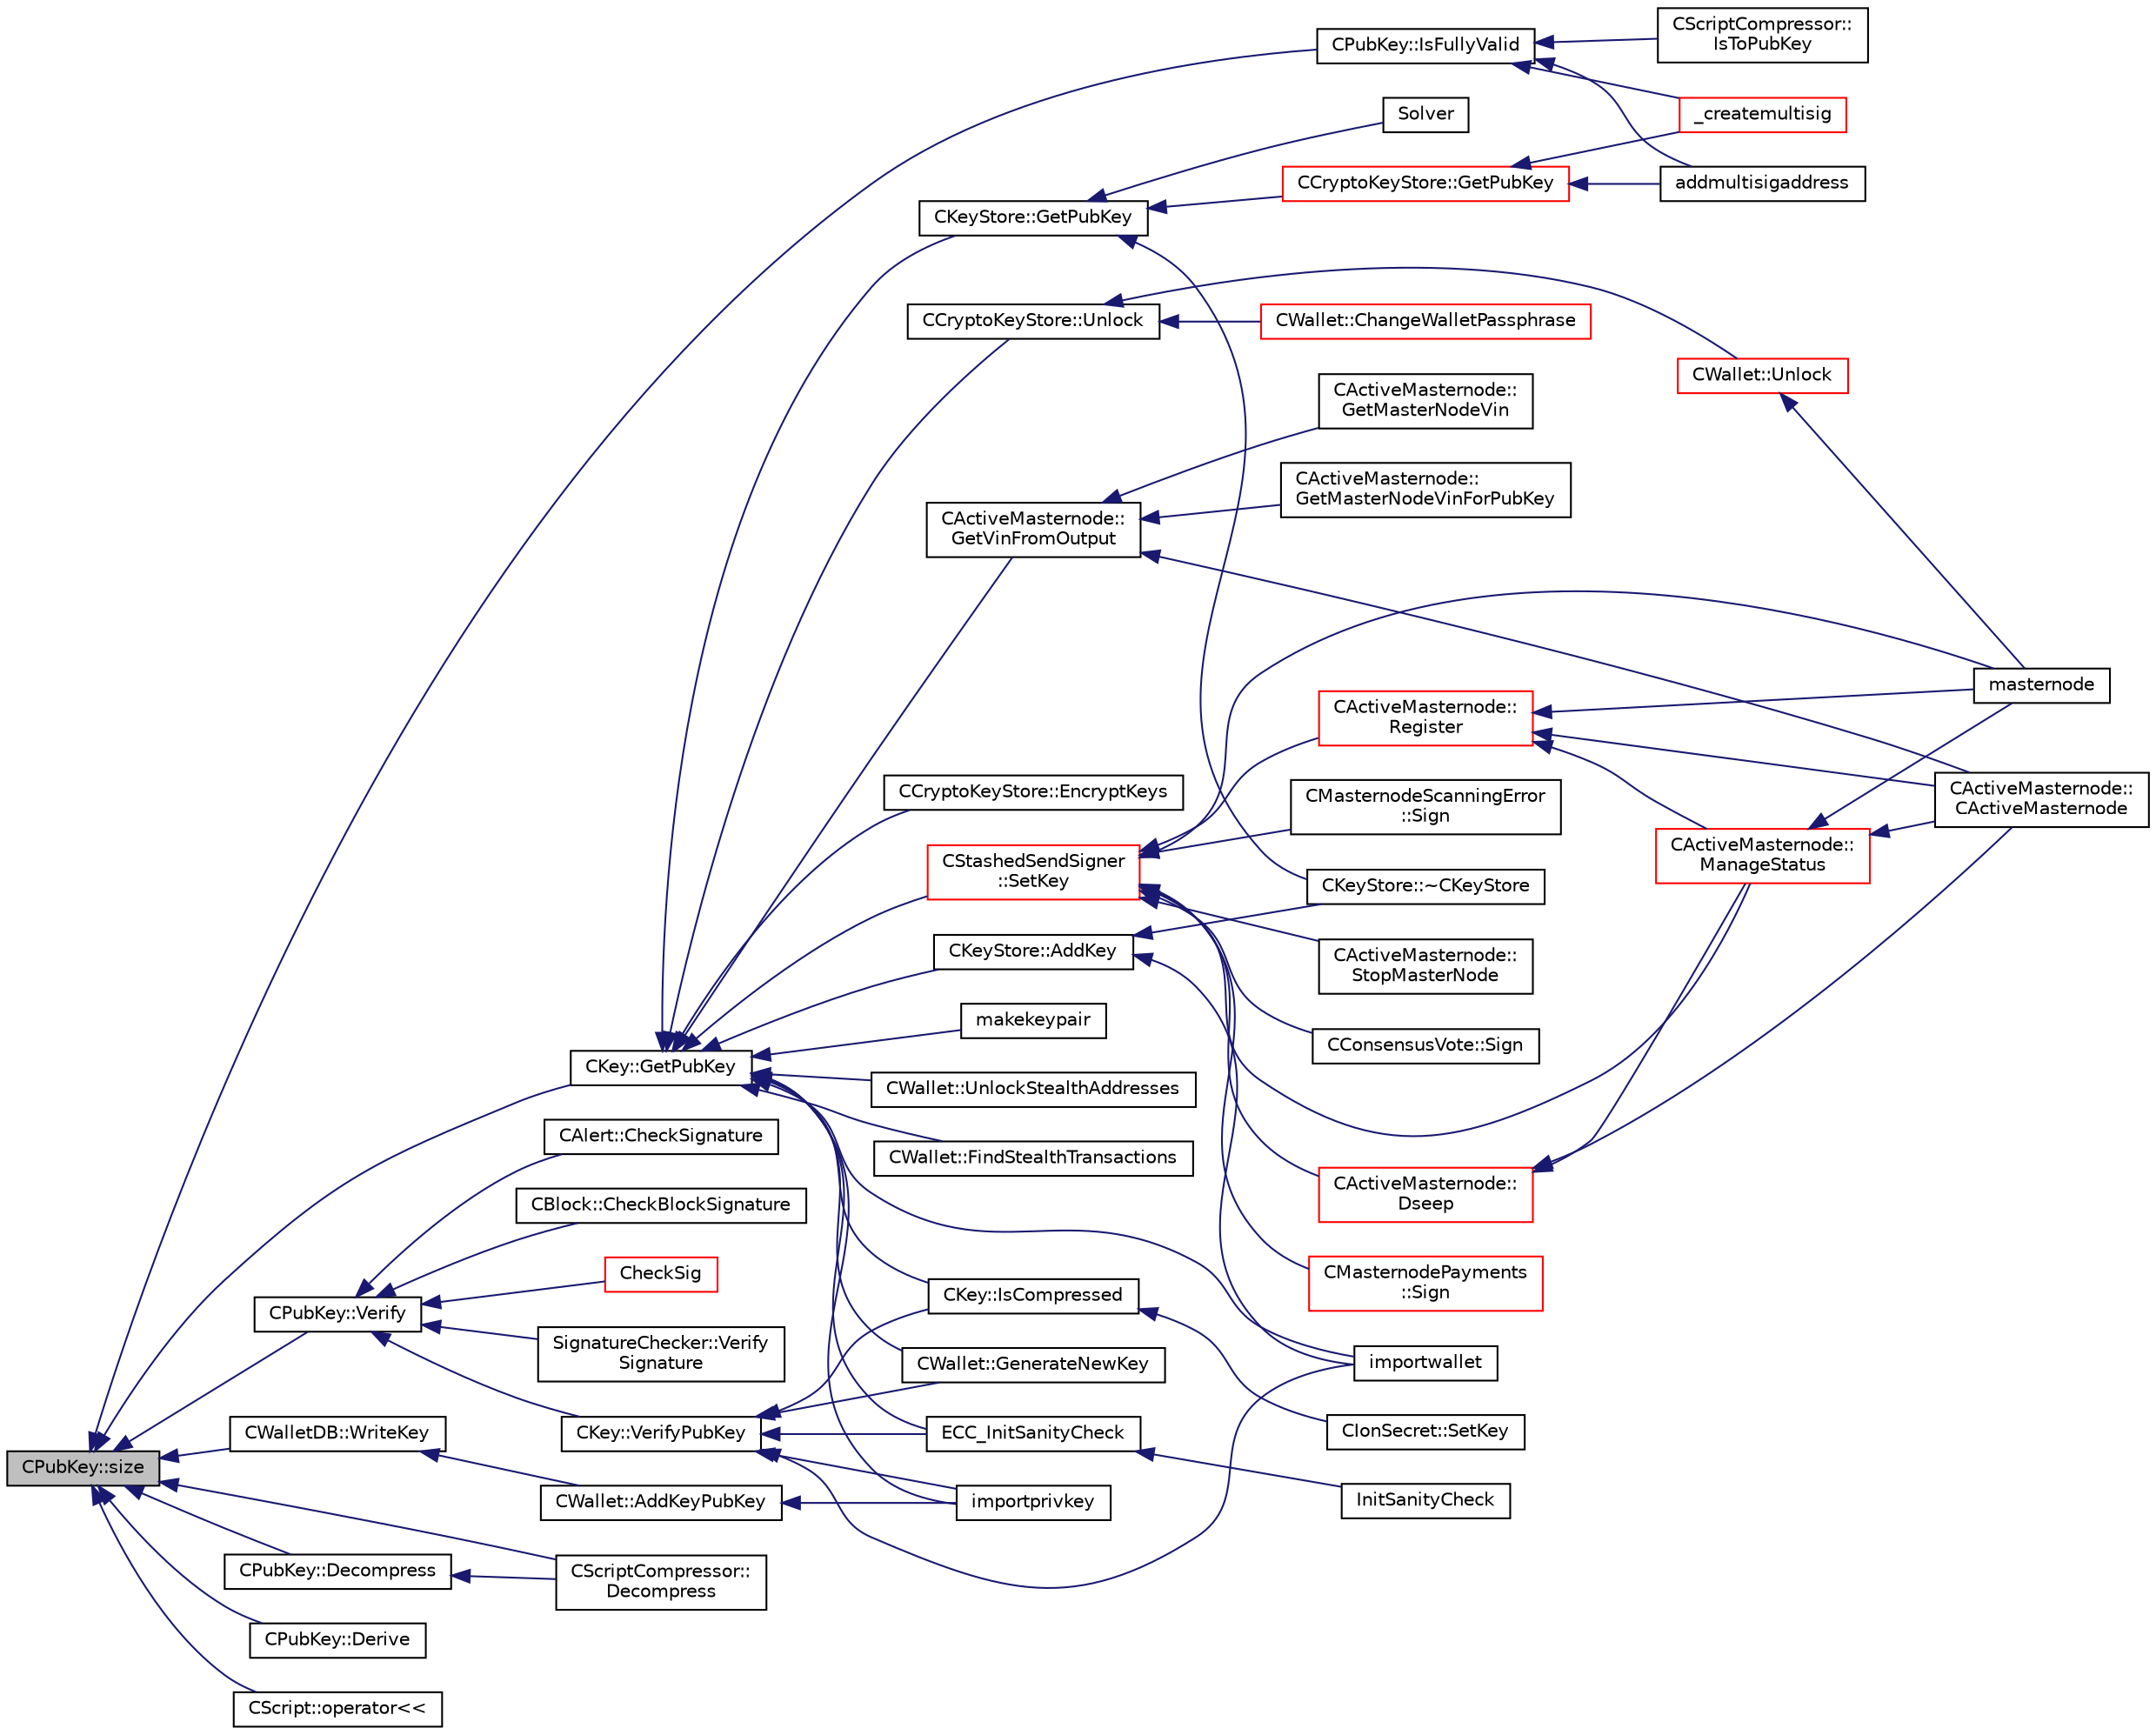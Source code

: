 digraph "CPubKey::size"
{
  edge [fontname="Helvetica",fontsize="10",labelfontname="Helvetica",labelfontsize="10"];
  node [fontname="Helvetica",fontsize="10",shape=record];
  rankdir="LR";
  Node520 [label="CPubKey::size",height=0.2,width=0.4,color="black", fillcolor="grey75", style="filled", fontcolor="black"];
  Node520 -> Node521 [dir="back",color="midnightblue",fontsize="10",style="solid",fontname="Helvetica"];
  Node521 [label="CKey::GetPubKey",height=0.2,width=0.4,color="black", fillcolor="white", style="filled",URL="$d2/d63/class_c_key.html#aa1085c59603a62db6ec776300f250337"];
  Node521 -> Node522 [dir="back",color="midnightblue",fontsize="10",style="solid",fontname="Helvetica"];
  Node522 [label="CActiveMasternode::\lGetVinFromOutput",height=0.2,width=0.4,color="black", fillcolor="white", style="filled",URL="$d9/d29/class_c_active_masternode.html#abc2ae1e24001f80ace4bbea2b6453944"];
  Node522 -> Node523 [dir="back",color="midnightblue",fontsize="10",style="solid",fontname="Helvetica"];
  Node523 [label="CActiveMasternode::\lGetMasterNodeVin",height=0.2,width=0.4,color="black", fillcolor="white", style="filled",URL="$d9/d29/class_c_active_masternode.html#adc93036b86ee9ef6abe5e0b783a51283"];
  Node522 -> Node524 [dir="back",color="midnightblue",fontsize="10",style="solid",fontname="Helvetica"];
  Node524 [label="CActiveMasternode::\lGetMasterNodeVinForPubKey",height=0.2,width=0.4,color="black", fillcolor="white", style="filled",URL="$d9/d29/class_c_active_masternode.html#ada17e6bbfd69a3acf166b49c10365da4"];
  Node522 -> Node525 [dir="back",color="midnightblue",fontsize="10",style="solid",fontname="Helvetica"];
  Node525 [label="CActiveMasternode::\lCActiveMasternode",height=0.2,width=0.4,color="black", fillcolor="white", style="filled",URL="$d9/d29/class_c_active_masternode.html#a7ffb946d1b2aad0054d3b3efce8c0543"];
  Node521 -> Node526 [dir="back",color="midnightblue",fontsize="10",style="solid",fontname="Helvetica"];
  Node526 [label="CCryptoKeyStore::Unlock",height=0.2,width=0.4,color="black", fillcolor="white", style="filled",URL="$db/dad/class_c_crypto_key_store.html#a81bd70e18aa75f566526620a74f9cd88"];
  Node526 -> Node527 [dir="back",color="midnightblue",fontsize="10",style="solid",fontname="Helvetica"];
  Node527 [label="CWallet::Unlock",height=0.2,width=0.4,color="red", fillcolor="white", style="filled",URL="$d2/de5/class_c_wallet.html#a654ae5a3a7c4c7c7bfd271f108781b40"];
  Node527 -> Node535 [dir="back",color="midnightblue",fontsize="10",style="solid",fontname="Helvetica"];
  Node535 [label="masternode",height=0.2,width=0.4,color="black", fillcolor="white", style="filled",URL="$d5/d6b/rpcstashedsend_8cpp.html#a30609e443aeb47c29ed0878d16b1b5e1"];
  Node526 -> Node537 [dir="back",color="midnightblue",fontsize="10",style="solid",fontname="Helvetica"];
  Node537 [label="CWallet::ChangeWalletPassphrase",height=0.2,width=0.4,color="red", fillcolor="white", style="filled",URL="$d2/de5/class_c_wallet.html#a4abcec3066e7c462f4564c159fc15031"];
  Node521 -> Node540 [dir="back",color="midnightblue",fontsize="10",style="solid",fontname="Helvetica"];
  Node540 [label="CCryptoKeyStore::EncryptKeys",height=0.2,width=0.4,color="black", fillcolor="white", style="filled",URL="$db/dad/class_c_crypto_key_store.html#a8c0f6b63fb04193df16243c4459b7c61"];
  Node521 -> Node541 [dir="back",color="midnightblue",fontsize="10",style="solid",fontname="Helvetica"];
  Node541 [label="ECC_InitSanityCheck",height=0.2,width=0.4,color="black", fillcolor="white", style="filled",URL="$de/de5/key_8h.html#a55cc40f04bf887c1000667caccb0684a",tooltip="Check that required EC support is available at runtime. "];
  Node541 -> Node542 [dir="back",color="midnightblue",fontsize="10",style="solid",fontname="Helvetica"];
  Node542 [label="InitSanityCheck",height=0.2,width=0.4,color="black", fillcolor="white", style="filled",URL="$d0/dc9/init_8cpp.html#a878797b40fb8eb0d7f330a41d7742d11",tooltip="Sanity checks Ensure that Ion is running in a usable environment with all necessary library support..."];
  Node521 -> Node543 [dir="back",color="midnightblue",fontsize="10",style="solid",fontname="Helvetica"];
  Node543 [label="CKey::IsCompressed",height=0.2,width=0.4,color="black", fillcolor="white", style="filled",URL="$d2/d63/class_c_key.html#a96b017433a65335775cf3807d73f85ce"];
  Node543 -> Node544 [dir="back",color="midnightblue",fontsize="10",style="solid",fontname="Helvetica"];
  Node544 [label="CIonSecret::SetKey",height=0.2,width=0.4,color="black", fillcolor="white", style="filled",URL="$d3/d88/class_c_ion_secret.html#af28cc32f79cc793418e810e8ae12e25e"];
  Node521 -> Node545 [dir="back",color="midnightblue",fontsize="10",style="solid",fontname="Helvetica"];
  Node545 [label="CKeyStore::GetPubKey",height=0.2,width=0.4,color="black", fillcolor="white", style="filled",URL="$d0/dc3/class_c_key_store.html#ab83687ea4c9df138b21f6ec3e9809f42"];
  Node545 -> Node546 [dir="back",color="midnightblue",fontsize="10",style="solid",fontname="Helvetica"];
  Node546 [label="CCryptoKeyStore::GetPubKey",height=0.2,width=0.4,color="red", fillcolor="white", style="filled",URL="$db/dad/class_c_crypto_key_store.html#a20b474adfe6900bb36cd4fd6f9c31380"];
  Node546 -> Node558 [dir="back",color="midnightblue",fontsize="10",style="solid",fontname="Helvetica"];
  Node558 [label="_createmultisig",height=0.2,width=0.4,color="red", fillcolor="white", style="filled",URL="$df/d1d/rpcwallet_8cpp.html#aca53a9372c92e81fc665cbdeb8fcdbc5"];
  Node546 -> Node560 [dir="back",color="midnightblue",fontsize="10",style="solid",fontname="Helvetica"];
  Node560 [label="addmultisigaddress",height=0.2,width=0.4,color="black", fillcolor="white", style="filled",URL="$df/d1d/rpcwallet_8cpp.html#a01e8a83cbd4209f10c71719383d7ca2d"];
  Node545 -> Node561 [dir="back",color="midnightblue",fontsize="10",style="solid",fontname="Helvetica"];
  Node561 [label="CKeyStore::~CKeyStore",height=0.2,width=0.4,color="black", fillcolor="white", style="filled",URL="$d0/dc3/class_c_key_store.html#a9bfaef2bcd6effc467a96043f44044a0"];
  Node545 -> Node562 [dir="back",color="midnightblue",fontsize="10",style="solid",fontname="Helvetica"];
  Node562 [label="Solver",height=0.2,width=0.4,color="black", fillcolor="white", style="filled",URL="$de/d7f/script_8h.html#a8e31b29d5a654a570c493f7aa9c3abd9"];
  Node521 -> Node563 [dir="back",color="midnightblue",fontsize="10",style="solid",fontname="Helvetica"];
  Node563 [label="CKeyStore::AddKey",height=0.2,width=0.4,color="black", fillcolor="white", style="filled",URL="$d0/dc3/class_c_key_store.html#a0b4ca43724cfcc6e2ea70c0baa192750"];
  Node563 -> Node561 [dir="back",color="midnightblue",fontsize="10",style="solid",fontname="Helvetica"];
  Node563 -> Node564 [dir="back",color="midnightblue",fontsize="10",style="solid",fontname="Helvetica"];
  Node564 [label="importwallet",height=0.2,width=0.4,color="black", fillcolor="white", style="filled",URL="$dc/dbf/rpcdump_8cpp.html#a2566d5c9dd1938b74e70398cdb3ac5c1"];
  Node521 -> Node565 [dir="back",color="midnightblue",fontsize="10",style="solid",fontname="Helvetica"];
  Node565 [label="importprivkey",height=0.2,width=0.4,color="black", fillcolor="white", style="filled",URL="$dc/dbf/rpcdump_8cpp.html#a3a6fdb974fce01220a895393d444e981"];
  Node521 -> Node564 [dir="back",color="midnightblue",fontsize="10",style="solid",fontname="Helvetica"];
  Node521 -> Node566 [dir="back",color="midnightblue",fontsize="10",style="solid",fontname="Helvetica"];
  Node566 [label="makekeypair",height=0.2,width=0.4,color="black", fillcolor="white", style="filled",URL="$df/d1d/rpcwallet_8cpp.html#a99fe5f539a487e6da84f74ac47ae5ba6"];
  Node521 -> Node567 [dir="back",color="midnightblue",fontsize="10",style="solid",fontname="Helvetica"];
  Node567 [label="CStashedSendSigner\l::SetKey",height=0.2,width=0.4,color="red", fillcolor="white", style="filled",URL="$da/d0a/class_c_stashed_send_signer.html#a706eb86a74431f151080cb9e466fe6ce",tooltip="Set the private/public key values, returns true if successful. "];
  Node567 -> Node568 [dir="back",color="midnightblue",fontsize="10",style="solid",fontname="Helvetica"];
  Node568 [label="CActiveMasternode::\lManageStatus",height=0.2,width=0.4,color="red", fillcolor="white", style="filled",URL="$d9/d29/class_c_active_masternode.html#a8004b3b2100da7dcfedbd1e959633e51"];
  Node568 -> Node525 [dir="back",color="midnightblue",fontsize="10",style="solid",fontname="Helvetica"];
  Node568 -> Node535 [dir="back",color="midnightblue",fontsize="10",style="solid",fontname="Helvetica"];
  Node567 -> Node570 [dir="back",color="midnightblue",fontsize="10",style="solid",fontname="Helvetica"];
  Node570 [label="CActiveMasternode::\lStopMasterNode",height=0.2,width=0.4,color="black", fillcolor="white", style="filled",URL="$d9/d29/class_c_active_masternode.html#aa8221b9331dba267e222a84dd5d5b00d"];
  Node567 -> Node571 [dir="back",color="midnightblue",fontsize="10",style="solid",fontname="Helvetica"];
  Node571 [label="CActiveMasternode::\lDseep",height=0.2,width=0.4,color="red", fillcolor="white", style="filled",URL="$d9/d29/class_c_active_masternode.html#af217e0c05aee3315421a8760db6a7a6c"];
  Node571 -> Node568 [dir="back",color="midnightblue",fontsize="10",style="solid",fontname="Helvetica"];
  Node571 -> Node525 [dir="back",color="midnightblue",fontsize="10",style="solid",fontname="Helvetica"];
  Node567 -> Node573 [dir="back",color="midnightblue",fontsize="10",style="solid",fontname="Helvetica"];
  Node573 [label="CActiveMasternode::\lRegister",height=0.2,width=0.4,color="red", fillcolor="white", style="filled",URL="$d9/d29/class_c_active_masternode.html#aacd8f048772ab4f9908c11d29727063d",tooltip="Register remote Masternode. "];
  Node573 -> Node568 [dir="back",color="midnightblue",fontsize="10",style="solid",fontname="Helvetica"];
  Node573 -> Node525 [dir="back",color="midnightblue",fontsize="10",style="solid",fontname="Helvetica"];
  Node573 -> Node535 [dir="back",color="midnightblue",fontsize="10",style="solid",fontname="Helvetica"];
  Node567 -> Node576 [dir="back",color="midnightblue",fontsize="10",style="solid",fontname="Helvetica"];
  Node576 [label="CConsensusVote::Sign",height=0.2,width=0.4,color="black", fillcolor="white", style="filled",URL="$dc/da2/class_c_consensus_vote.html#a687495887aa75f5d5bb70f93ecb820d0"];
  Node567 -> Node577 [dir="back",color="midnightblue",fontsize="10",style="solid",fontname="Helvetica"];
  Node577 [label="CMasternodePayments\l::Sign",height=0.2,width=0.4,color="red", fillcolor="white", style="filled",URL="$dc/d9a/class_c_masternode_payments.html#a7d04afdf936b8de605ab6f478c7fad51"];
  Node567 -> Node580 [dir="back",color="midnightblue",fontsize="10",style="solid",fontname="Helvetica"];
  Node580 [label="CMasternodeScanningError\l::Sign",height=0.2,width=0.4,color="black", fillcolor="white", style="filled",URL="$d0/de7/class_c_masternode_scanning_error.html#afdc8ec9b08767cdf3c6a6cc819af7d09"];
  Node567 -> Node535 [dir="back",color="midnightblue",fontsize="10",style="solid",fontname="Helvetica"];
  Node521 -> Node591 [dir="back",color="midnightblue",fontsize="10",style="solid",fontname="Helvetica"];
  Node591 [label="CWallet::GenerateNewKey",height=0.2,width=0.4,color="black", fillcolor="white", style="filled",URL="$d2/de5/class_c_wallet.html#a061fe7f54f80ec40f856b3e6365c2f4a"];
  Node521 -> Node592 [dir="back",color="midnightblue",fontsize="10",style="solid",fontname="Helvetica"];
  Node592 [label="CWallet::UnlockStealthAddresses",height=0.2,width=0.4,color="black", fillcolor="white", style="filled",URL="$d2/de5/class_c_wallet.html#ac45af0632ea59c56295d3158b7387f33"];
  Node521 -> Node593 [dir="back",color="midnightblue",fontsize="10",style="solid",fontname="Helvetica"];
  Node593 [label="CWallet::FindStealthTransactions",height=0.2,width=0.4,color="black", fillcolor="white", style="filled",URL="$d2/de5/class_c_wallet.html#a5d0e2025dc7a87a0406be272b80509ee"];
  Node520 -> Node594 [dir="back",color="midnightblue",fontsize="10",style="solid",fontname="Helvetica"];
  Node594 [label="CPubKey::Verify",height=0.2,width=0.4,color="black", fillcolor="white", style="filled",URL="$da/d4e/class_c_pub_key.html#a5b3fef213b227394ca9d0a1e3baa957e"];
  Node594 -> Node595 [dir="back",color="midnightblue",fontsize="10",style="solid",fontname="Helvetica"];
  Node595 [label="CAlert::CheckSignature",height=0.2,width=0.4,color="black", fillcolor="white", style="filled",URL="$db/dff/class_c_alert.html#a862d9fb7ebdfc0483b30862d2a75d527"];
  Node594 -> Node596 [dir="back",color="midnightblue",fontsize="10",style="solid",fontname="Helvetica"];
  Node596 [label="CKey::VerifyPubKey",height=0.2,width=0.4,color="black", fillcolor="white", style="filled",URL="$d2/d63/class_c_key.html#ac53425b8d0f89067bce781c485101b20",tooltip="Verify thoroughly whether a private key and a public key match. "];
  Node596 -> Node541 [dir="back",color="midnightblue",fontsize="10",style="solid",fontname="Helvetica"];
  Node596 -> Node543 [dir="back",color="midnightblue",fontsize="10",style="solid",fontname="Helvetica"];
  Node596 -> Node565 [dir="back",color="midnightblue",fontsize="10",style="solid",fontname="Helvetica"];
  Node596 -> Node564 [dir="back",color="midnightblue",fontsize="10",style="solid",fontname="Helvetica"];
  Node596 -> Node591 [dir="back",color="midnightblue",fontsize="10",style="solid",fontname="Helvetica"];
  Node594 -> Node597 [dir="back",color="midnightblue",fontsize="10",style="solid",fontname="Helvetica"];
  Node597 [label="CBlock::CheckBlockSignature",height=0.2,width=0.4,color="black", fillcolor="white", style="filled",URL="$d3/d51/class_c_block.html#a2ff0deeda85c23cde1a78365d6fc6c2c"];
  Node594 -> Node598 [dir="back",color="midnightblue",fontsize="10",style="solid",fontname="Helvetica"];
  Node598 [label="CheckSig",height=0.2,width=0.4,color="red", fillcolor="white", style="filled",URL="$dd/d0f/script_8cpp.html#af1a7eb0123f11ad1154249f4a4c1a9d1"];
  Node594 -> Node601 [dir="back",color="midnightblue",fontsize="10",style="solid",fontname="Helvetica"];
  Node601 [label="SignatureChecker::Verify\lSignature",height=0.2,width=0.4,color="black", fillcolor="white", style="filled",URL="$da/d89/class_signature_checker.html#aa1f885f5d1c0299de96e3f1a12f6a9e7"];
  Node520 -> Node602 [dir="back",color="midnightblue",fontsize="10",style="solid",fontname="Helvetica"];
  Node602 [label="CPubKey::IsFullyValid",height=0.2,width=0.4,color="black", fillcolor="white", style="filled",URL="$da/d4e/class_c_pub_key.html#a69d8d49962240a5696410229dd83c93e"];
  Node602 -> Node558 [dir="back",color="midnightblue",fontsize="10",style="solid",fontname="Helvetica"];
  Node602 -> Node560 [dir="back",color="midnightblue",fontsize="10",style="solid",fontname="Helvetica"];
  Node602 -> Node603 [dir="back",color="midnightblue",fontsize="10",style="solid",fontname="Helvetica"];
  Node603 [label="CScriptCompressor::\lIsToPubKey",height=0.2,width=0.4,color="black", fillcolor="white", style="filled",URL="$d3/dfb/class_c_script_compressor.html#a19a67455a106e2e0528bc97cb60d2391"];
  Node520 -> Node604 [dir="back",color="midnightblue",fontsize="10",style="solid",fontname="Helvetica"];
  Node604 [label="CPubKey::Decompress",height=0.2,width=0.4,color="black", fillcolor="white", style="filled",URL="$da/d4e/class_c_pub_key.html#a572689418fecf47b300a11519bc3da36"];
  Node604 -> Node605 [dir="back",color="midnightblue",fontsize="10",style="solid",fontname="Helvetica"];
  Node605 [label="CScriptCompressor::\lDecompress",height=0.2,width=0.4,color="black", fillcolor="white", style="filled",URL="$d3/dfb/class_c_script_compressor.html#a1feb663ddab3a45218c7cb02f2a25717"];
  Node520 -> Node606 [dir="back",color="midnightblue",fontsize="10",style="solid",fontname="Helvetica"];
  Node606 [label="CPubKey::Derive",height=0.2,width=0.4,color="black", fillcolor="white", style="filled",URL="$da/d4e/class_c_pub_key.html#a6e70269c1be731ace2fce8bfba9a0c36"];
  Node520 -> Node605 [dir="back",color="midnightblue",fontsize="10",style="solid",fontname="Helvetica"];
  Node520 -> Node607 [dir="back",color="midnightblue",fontsize="10",style="solid",fontname="Helvetica"];
  Node607 [label="CScript::operator\<\<",height=0.2,width=0.4,color="black", fillcolor="white", style="filled",URL="$d9/d4b/class_c_script.html#a90ca62e4cd7e8c6e90a397f42d6b0564"];
  Node520 -> Node608 [dir="back",color="midnightblue",fontsize="10",style="solid",fontname="Helvetica"];
  Node608 [label="CWalletDB::WriteKey",height=0.2,width=0.4,color="black", fillcolor="white", style="filled",URL="$d4/d90/class_c_wallet_d_b.html#a7ebef5e0c7f604aa2159ba96d527e3a2"];
  Node608 -> Node609 [dir="back",color="midnightblue",fontsize="10",style="solid",fontname="Helvetica"];
  Node609 [label="CWallet::AddKeyPubKey",height=0.2,width=0.4,color="black", fillcolor="white", style="filled",URL="$d2/de5/class_c_wallet.html#a3240da36cd717146296969227a3e0bd5"];
  Node609 -> Node565 [dir="back",color="midnightblue",fontsize="10",style="solid",fontname="Helvetica"];
}
